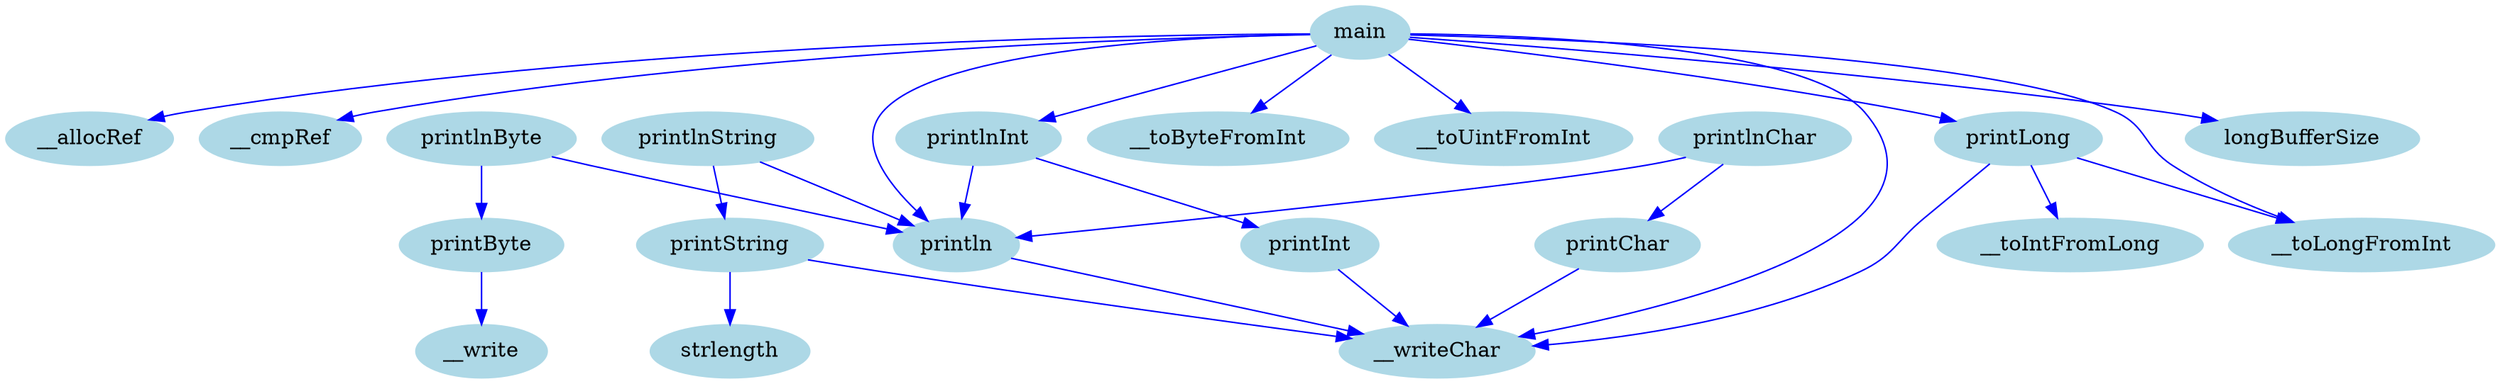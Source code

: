 digraph CallGraph {
    node [shape=ellipse, style=filled, color=lightblue];

    "__write";
    "printByte";
    "printlnByte";
    "printChar";
    "printlnChar";
    "strlength";
    "printString";
    "printlnString";
    "printInt";
    "__toIntFromLong";
    "__cmpRef";
    "printlnInt";
    "__toByteFromInt";
    "__toUintFromInt";
    "__toLongFromInt";
    "longBufferSize";
    "__allocRef";
    "__writeChar";
    "println";
    "printLong";
    "main";

    "printByte" -> "__write" [color=blue];
    "printlnByte" -> "println" [color=blue];
    "printlnByte" -> "printByte" [color=blue];
    "printChar" -> "__writeChar" [color=blue];
    "printlnChar" -> "println" [color=blue];
    "printlnChar" -> "printChar" [color=blue];
    "printString" -> "strlength" [color=blue];
    "printString" -> "__writeChar" [color=blue];
    "printlnString" -> "println" [color=blue];
    "printlnString" -> "printString" [color=blue];
    "printInt" -> "__writeChar" [color=blue];
    "printlnInt" -> "println" [color=blue];
    "printlnInt" -> "printInt" [color=blue];
    "println" -> "__writeChar" [color=blue];
    "printLong" -> "__toLongFromInt" [color=blue];
    "printLong" -> "__toIntFromLong" [color=blue];
    "printLong" -> "__writeChar" [color=blue];
    "main" -> "__cmpRef" [color=blue];
    "main" -> "printlnInt" [color=blue];
    "main" -> "__toByteFromInt" [color=blue];
    "main" -> "__toUintFromInt" [color=blue];
    "main" -> "__toLongFromInt" [color=blue];
    "main" -> "longBufferSize" [color=blue];
    "main" -> "__allocRef" [color=blue];
    "main" -> "__writeChar" [color=blue];
    "main" -> "println" [color=blue];
    "main" -> "printLong" [color=blue];
}
